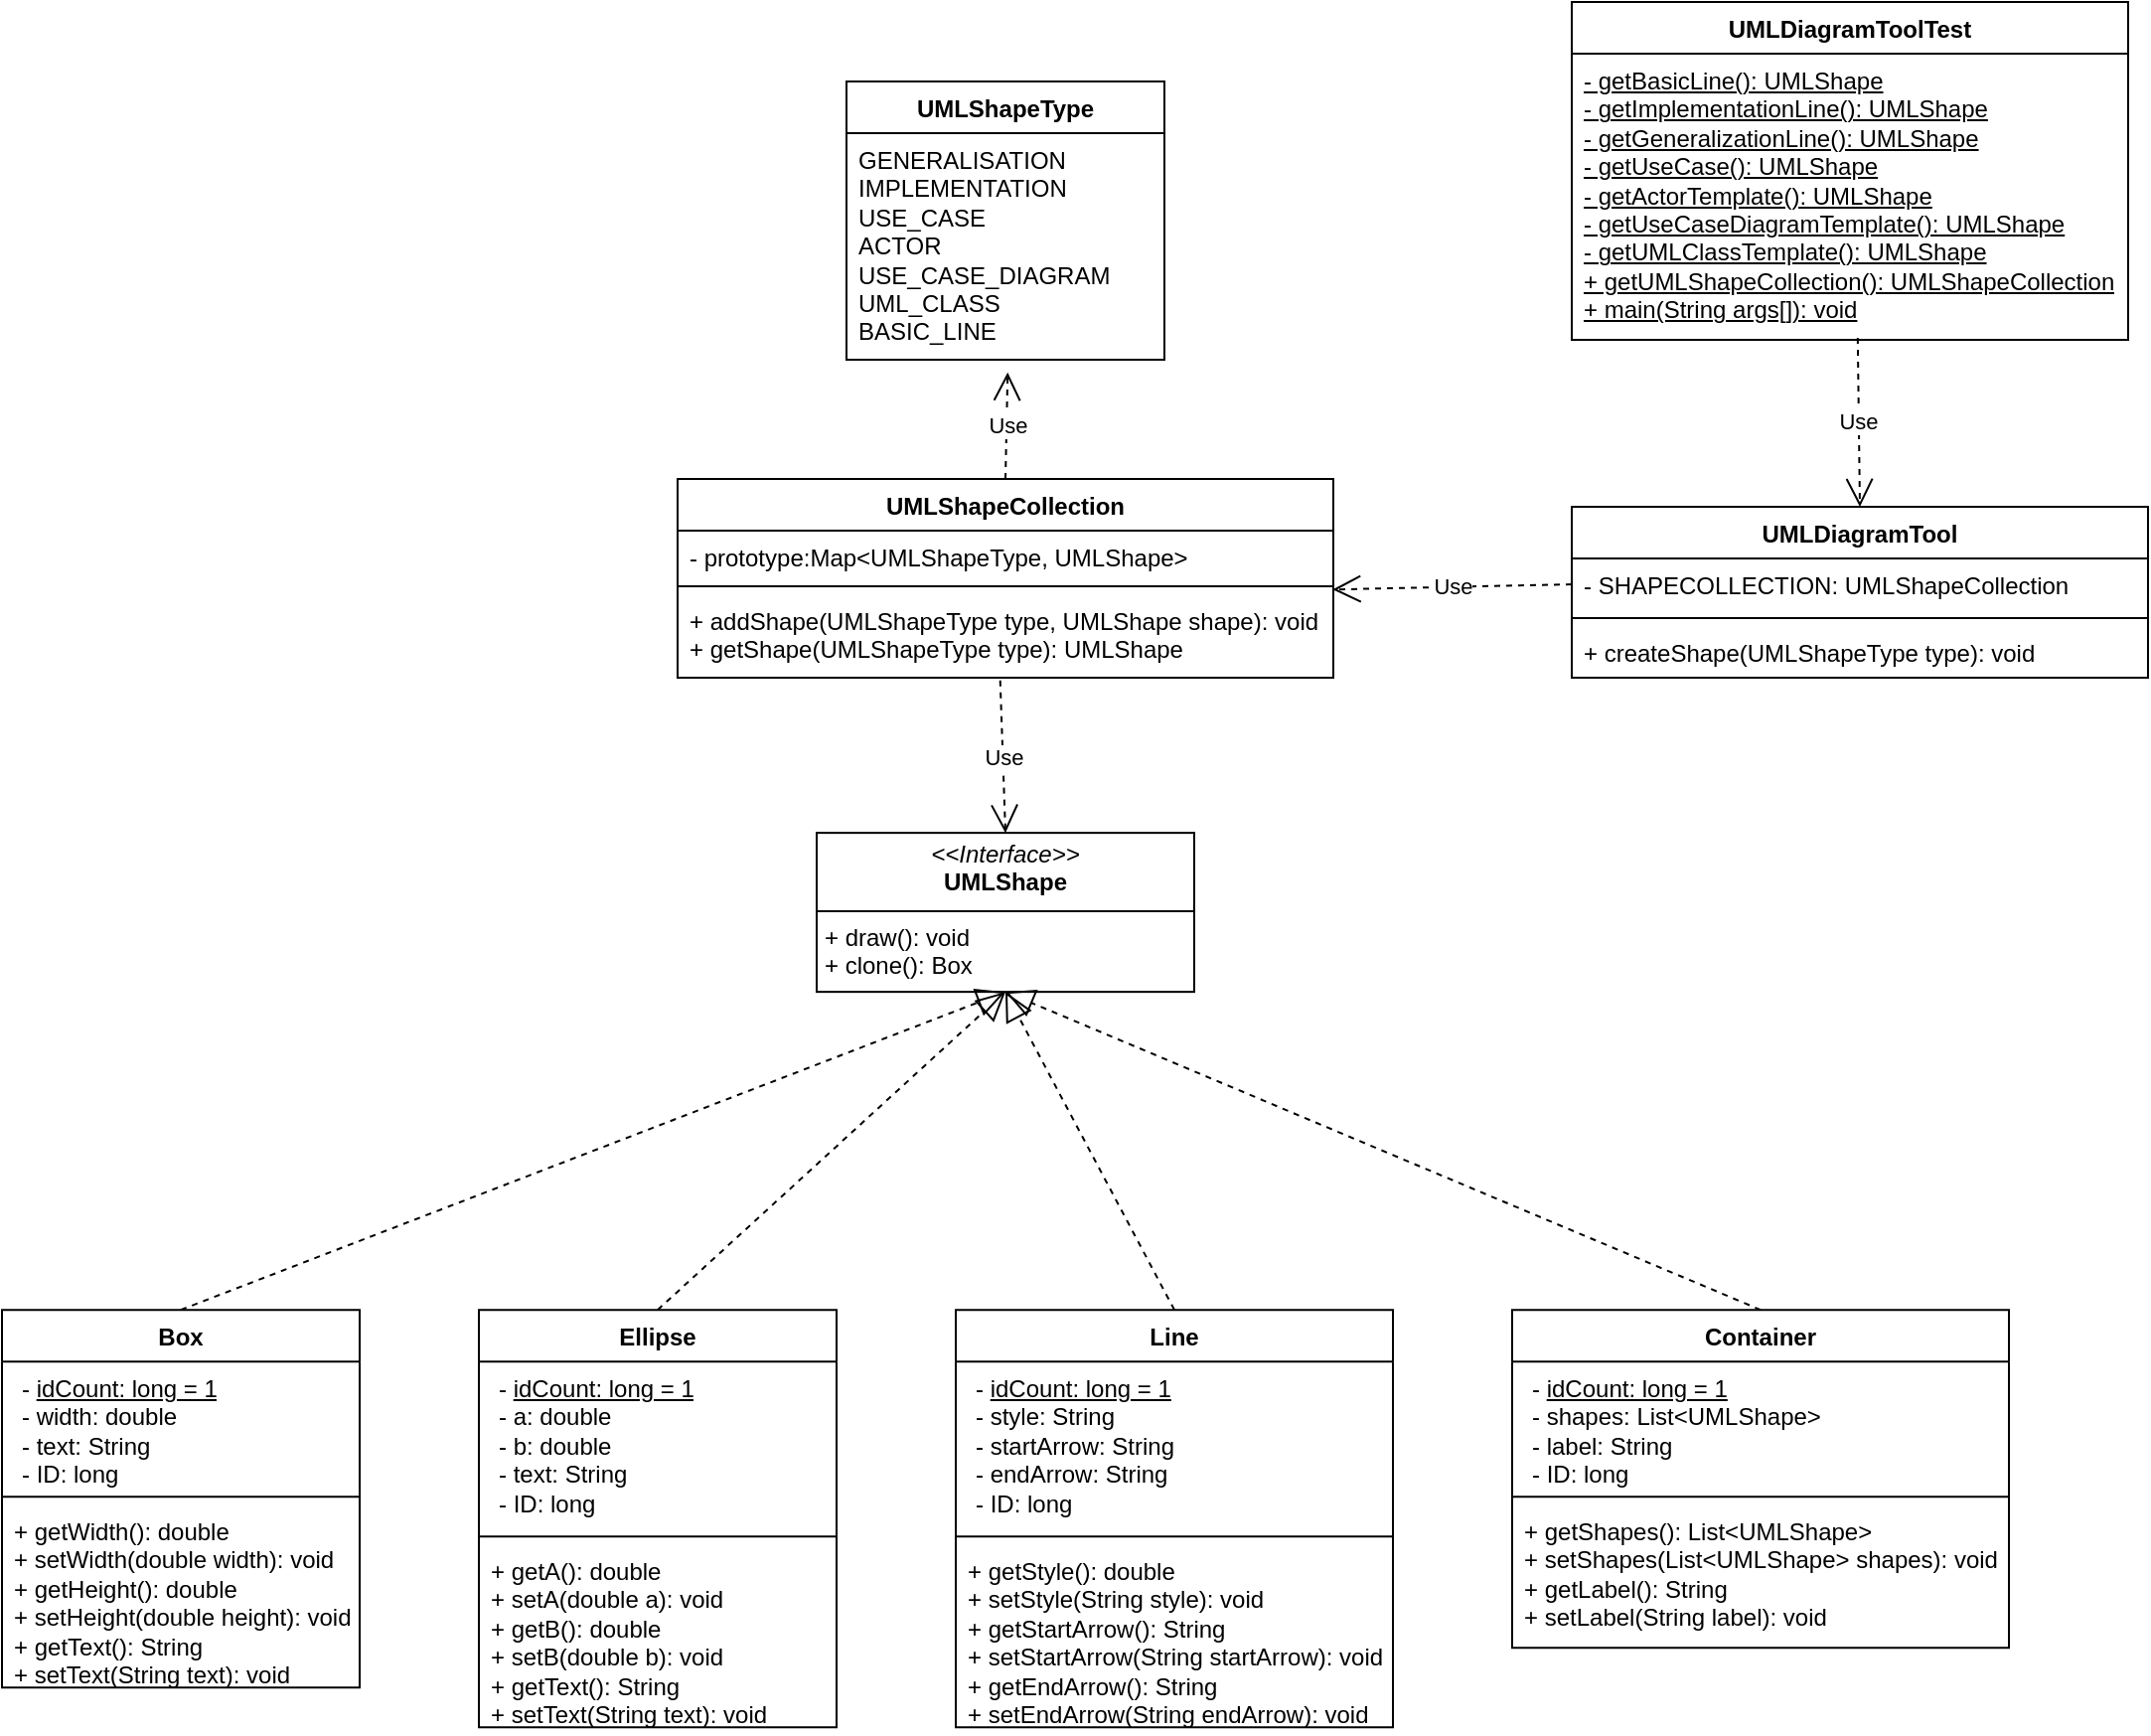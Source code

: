<mxfile version="24.7.7">
  <diagram id="C5RBs43oDa-KdzZeNtuy" name="Page-1">
    <mxGraphModel dx="1344" dy="2853" grid="1" gridSize="10" guides="1" tooltips="1" connect="1" arrows="1" fold="1" page="1" pageScale="1" pageWidth="827" pageHeight="1169" math="0" shadow="0">
      <root>
        <mxCell id="WIyWlLk6GJQsqaUBKTNV-0" />
        <mxCell id="WIyWlLk6GJQsqaUBKTNV-1" parent="WIyWlLk6GJQsqaUBKTNV-0" />
        <mxCell id="bEsa1zotW0INLgwMvFG9-0" value="Box" style="swimlane;fontStyle=1;align=center;verticalAlign=top;childLayout=stackLayout;horizontal=1;startSize=26;horizontalStack=0;resizeParent=1;resizeParentMax=0;resizeLast=0;collapsible=1;marginBottom=0;whiteSpace=wrap;html=1;" vertex="1" parent="WIyWlLk6GJQsqaUBKTNV-1">
          <mxGeometry x="540" y="178.07" width="180" height="190" as="geometry" />
        </mxCell>
        <mxCell id="bEsa1zotW0INLgwMvFG9-1" value="&lt;p style=&quot;margin: 0px 0px 0px 4px;&quot;&gt;-&amp;nbsp;&lt;u&gt;idCount: long = 1&lt;/u&gt;&lt;/p&gt;&lt;p style=&quot;margin: 0px 0px 0px 4px;&quot;&gt;- width: double&lt;/p&gt;&lt;p style=&quot;margin: 0px 0px 0px 4px;&quot;&gt;- text: String&lt;/p&gt;&lt;p style=&quot;margin: 0px 0px 0px 4px;&quot;&gt;- ID: long&lt;/p&gt;" style="text;strokeColor=none;fillColor=none;align=left;verticalAlign=top;spacingLeft=4;spacingRight=4;overflow=hidden;rotatable=0;points=[[0,0.5],[1,0.5]];portConstraint=eastwest;whiteSpace=wrap;html=1;" vertex="1" parent="bEsa1zotW0INLgwMvFG9-0">
          <mxGeometry y="26" width="180" height="64" as="geometry" />
        </mxCell>
        <mxCell id="bEsa1zotW0INLgwMvFG9-2" value="" style="line;strokeWidth=1;fillColor=none;align=left;verticalAlign=middle;spacingTop=-1;spacingLeft=3;spacingRight=3;rotatable=0;labelPosition=right;points=[];portConstraint=eastwest;strokeColor=inherit;" vertex="1" parent="bEsa1zotW0INLgwMvFG9-0">
          <mxGeometry y="90" width="180" height="8" as="geometry" />
        </mxCell>
        <mxCell id="bEsa1zotW0INLgwMvFG9-3" value="&lt;div&gt;+ getWidth(): double&lt;/div&gt;&lt;div&gt;+&lt;span style=&quot;background-color: initial;&quot;&gt;&amp;nbsp;setWidth(double width): void&lt;/span&gt;&lt;/div&gt;&lt;div&gt;+ getHeight(): double&lt;/div&gt;&lt;div&gt;+ setHeight(double height): void&lt;/div&gt;&lt;div&gt;+ getText(): String&lt;/div&gt;&lt;div&gt;+ setText(String text): void&lt;/div&gt;" style="text;strokeColor=none;fillColor=none;align=left;verticalAlign=top;spacingLeft=4;spacingRight=4;overflow=hidden;rotatable=0;points=[[0,0.5],[1,0.5]];portConstraint=eastwest;whiteSpace=wrap;html=1;" vertex="1" parent="bEsa1zotW0INLgwMvFG9-0">
          <mxGeometry y="98" width="180" height="92" as="geometry" />
        </mxCell>
        <mxCell id="bEsa1zotW0INLgwMvFG9-4" value="&lt;p style=&quot;margin:0px;margin-top:4px;text-align:center;&quot;&gt;&lt;i&gt;&amp;lt;&amp;lt;Interface&amp;gt;&amp;gt;&lt;/i&gt;&lt;br&gt;&lt;b&gt;UMLShape&lt;/b&gt;&lt;/p&gt;&lt;hr size=&quot;1&quot; style=&quot;border-style:solid;&quot;&gt;&lt;p style=&quot;margin:0px;margin-left:4px;&quot;&gt;+ draw(): void&lt;/p&gt;&lt;p style=&quot;margin:0px;margin-left:4px;&quot;&gt;+ clone(): Box&lt;/p&gt;" style="verticalAlign=top;align=left;overflow=fill;html=1;whiteSpace=wrap;" vertex="1" parent="WIyWlLk6GJQsqaUBKTNV-1">
          <mxGeometry x="950" y="-61.93" width="190" height="80" as="geometry" />
        </mxCell>
        <mxCell id="bEsa1zotW0INLgwMvFG9-5" value="Ellipse" style="swimlane;fontStyle=1;align=center;verticalAlign=top;childLayout=stackLayout;horizontal=1;startSize=26;horizontalStack=0;resizeParent=1;resizeParentMax=0;resizeLast=0;collapsible=1;marginBottom=0;whiteSpace=wrap;html=1;" vertex="1" parent="WIyWlLk6GJQsqaUBKTNV-1">
          <mxGeometry x="780" y="178.07" width="180" height="210" as="geometry" />
        </mxCell>
        <mxCell id="bEsa1zotW0INLgwMvFG9-6" value="&lt;p style=&quot;margin: 0px 0px 0px 4px;&quot;&gt;-&amp;nbsp;&lt;u&gt;idCount: long = 1&lt;/u&gt;&lt;/p&gt;&lt;p style=&quot;margin: 0px 0px 0px 4px;&quot;&gt;- a: double&lt;/p&gt;&lt;p style=&quot;margin: 0px 0px 0px 4px;&quot;&gt;&lt;span style=&quot;background-color: initial;&quot;&gt;- b: double&lt;/span&gt;&lt;/p&gt;&lt;p style=&quot;margin: 0px 0px 0px 4px;&quot;&gt;&lt;span style=&quot;background-color: initial;&quot;&gt;- text: String&lt;/span&gt;&lt;/p&gt;&lt;p style=&quot;margin: 0px 0px 0px 4px;&quot;&gt;- ID: long&lt;/p&gt;" style="text;strokeColor=none;fillColor=none;align=left;verticalAlign=top;spacingLeft=4;spacingRight=4;overflow=hidden;rotatable=0;points=[[0,0.5],[1,0.5]];portConstraint=eastwest;whiteSpace=wrap;html=1;" vertex="1" parent="bEsa1zotW0INLgwMvFG9-5">
          <mxGeometry y="26" width="180" height="84" as="geometry" />
        </mxCell>
        <mxCell id="bEsa1zotW0INLgwMvFG9-7" value="" style="line;strokeWidth=1;fillColor=none;align=left;verticalAlign=middle;spacingTop=-1;spacingLeft=3;spacingRight=3;rotatable=0;labelPosition=right;points=[];portConstraint=eastwest;strokeColor=inherit;" vertex="1" parent="bEsa1zotW0INLgwMvFG9-5">
          <mxGeometry y="110" width="180" height="8" as="geometry" />
        </mxCell>
        <mxCell id="bEsa1zotW0INLgwMvFG9-8" value="&lt;div&gt;+ getA(): double&lt;/div&gt;&lt;div&gt;+&lt;span style=&quot;background-color: initial;&quot;&gt;&amp;nbsp;setA(double a): void&lt;/span&gt;&lt;/div&gt;&lt;div&gt;+ getB(): double&lt;/div&gt;&lt;div&gt;+ setB(double b): void&lt;/div&gt;&lt;div&gt;+ getText(): String&lt;/div&gt;&lt;div&gt;+ setText(String text): void&lt;/div&gt;" style="text;strokeColor=none;fillColor=none;align=left;verticalAlign=top;spacingLeft=4;spacingRight=4;overflow=hidden;rotatable=0;points=[[0,0.5],[1,0.5]];portConstraint=eastwest;whiteSpace=wrap;html=1;" vertex="1" parent="bEsa1zotW0INLgwMvFG9-5">
          <mxGeometry y="118" width="180" height="92" as="geometry" />
        </mxCell>
        <mxCell id="bEsa1zotW0INLgwMvFG9-9" value="Line" style="swimlane;fontStyle=1;align=center;verticalAlign=top;childLayout=stackLayout;horizontal=1;startSize=26;horizontalStack=0;resizeParent=1;resizeParentMax=0;resizeLast=0;collapsible=1;marginBottom=0;whiteSpace=wrap;html=1;" vertex="1" parent="WIyWlLk6GJQsqaUBKTNV-1">
          <mxGeometry x="1020" y="178.07" width="220" height="210" as="geometry" />
        </mxCell>
        <mxCell id="bEsa1zotW0INLgwMvFG9-10" value="&lt;p style=&quot;margin: 0px 0px 0px 4px;&quot;&gt;-&amp;nbsp;&lt;u&gt;idCount: long = 1&lt;/u&gt;&lt;/p&gt;&lt;p style=&quot;margin: 0px 0px 0px 4px;&quot;&gt;- style: String&lt;/p&gt;&lt;p style=&quot;margin: 0px 0px 0px 4px;&quot;&gt;- startArrow: String&lt;/p&gt;&lt;p style=&quot;margin: 0px 0px 0px 4px;&quot;&gt;- endArrow: String&lt;/p&gt;&lt;p style=&quot;margin: 0px 0px 0px 4px;&quot;&gt;- ID: long&lt;/p&gt;" style="text;strokeColor=none;fillColor=none;align=left;verticalAlign=top;spacingLeft=4;spacingRight=4;overflow=hidden;rotatable=0;points=[[0,0.5],[1,0.5]];portConstraint=eastwest;whiteSpace=wrap;html=1;" vertex="1" parent="bEsa1zotW0INLgwMvFG9-9">
          <mxGeometry y="26" width="220" height="84" as="geometry" />
        </mxCell>
        <mxCell id="bEsa1zotW0INLgwMvFG9-11" value="" style="line;strokeWidth=1;fillColor=none;align=left;verticalAlign=middle;spacingTop=-1;spacingLeft=3;spacingRight=3;rotatable=0;labelPosition=right;points=[];portConstraint=eastwest;strokeColor=inherit;" vertex="1" parent="bEsa1zotW0INLgwMvFG9-9">
          <mxGeometry y="110" width="220" height="8" as="geometry" />
        </mxCell>
        <mxCell id="bEsa1zotW0INLgwMvFG9-12" value="&lt;div&gt;+ getStyle(): double&lt;/div&gt;&lt;div&gt;+&lt;span style=&quot;background-color: initial;&quot;&gt;&amp;nbsp;setStyle(String style): void&lt;/span&gt;&lt;/div&gt;&lt;div&gt;+ getStartArrow(): String&lt;/div&gt;&lt;div&gt;+ setStartArrow(String startArrow): void&lt;/div&gt;&lt;div&gt;+ getEndArrow(): String&lt;/div&gt;&lt;div&gt;+ setEndArrow(String endArrow): void&lt;/div&gt;" style="text;strokeColor=none;fillColor=none;align=left;verticalAlign=top;spacingLeft=4;spacingRight=4;overflow=hidden;rotatable=0;points=[[0,0.5],[1,0.5]];portConstraint=eastwest;whiteSpace=wrap;html=1;" vertex="1" parent="bEsa1zotW0INLgwMvFG9-9">
          <mxGeometry y="118" width="220" height="92" as="geometry" />
        </mxCell>
        <mxCell id="bEsa1zotW0INLgwMvFG9-13" value="Container" style="swimlane;fontStyle=1;align=center;verticalAlign=top;childLayout=stackLayout;horizontal=1;startSize=26;horizontalStack=0;resizeParent=1;resizeParentMax=0;resizeLast=0;collapsible=1;marginBottom=0;whiteSpace=wrap;html=1;" vertex="1" parent="WIyWlLk6GJQsqaUBKTNV-1">
          <mxGeometry x="1300" y="178.07" width="250" height="170" as="geometry" />
        </mxCell>
        <mxCell id="bEsa1zotW0INLgwMvFG9-14" value="&lt;p style=&quot;margin: 0px 0px 0px 4px;&quot;&gt;-&amp;nbsp;&lt;u&gt;idCount: long = 1&lt;/u&gt;&lt;/p&gt;&lt;p style=&quot;margin: 0px 0px 0px 4px;&quot;&gt;- shapes: List&amp;lt;UMLShape&amp;gt;&lt;/p&gt;&lt;p style=&quot;margin: 0px 0px 0px 4px;&quot;&gt;&lt;span style=&quot;background-color: initial;&quot;&gt;- label: String&lt;/span&gt;&lt;/p&gt;&lt;p style=&quot;margin: 0px 0px 0px 4px;&quot;&gt;&lt;span style=&quot;background-color: initial;&quot;&gt;- ID: long&lt;/span&gt;&lt;br&gt;&lt;/p&gt;" style="text;strokeColor=none;fillColor=none;align=left;verticalAlign=top;spacingLeft=4;spacingRight=4;overflow=hidden;rotatable=0;points=[[0,0.5],[1,0.5]];portConstraint=eastwest;whiteSpace=wrap;html=1;" vertex="1" parent="bEsa1zotW0INLgwMvFG9-13">
          <mxGeometry y="26" width="250" height="64" as="geometry" />
        </mxCell>
        <mxCell id="bEsa1zotW0INLgwMvFG9-15" value="" style="line;strokeWidth=1;fillColor=none;align=left;verticalAlign=middle;spacingTop=-1;spacingLeft=3;spacingRight=3;rotatable=0;labelPosition=right;points=[];portConstraint=eastwest;strokeColor=inherit;" vertex="1" parent="bEsa1zotW0INLgwMvFG9-13">
          <mxGeometry y="90" width="250" height="8" as="geometry" />
        </mxCell>
        <mxCell id="bEsa1zotW0INLgwMvFG9-16" value="&lt;div&gt;+ getShapes(): List&amp;lt;UMLShape&amp;gt;&lt;/div&gt;&lt;div&gt;+ setShapes(&lt;span style=&quot;background-color: initial;&quot;&gt;List&amp;lt;UMLShape&amp;gt; shapes): void&lt;/span&gt;&lt;/div&gt;&lt;div&gt;&lt;span style=&quot;background-color: initial;&quot;&gt;+ getLabel(): String&lt;/span&gt;&lt;/div&gt;&lt;div&gt;&lt;span style=&quot;background-color: initial;&quot;&gt;+ setLabel(String label): void&lt;/span&gt;&lt;/div&gt;" style="text;strokeColor=none;fillColor=none;align=left;verticalAlign=top;spacingLeft=4;spacingRight=4;overflow=hidden;rotatable=0;points=[[0,0.5],[1,0.5]];portConstraint=eastwest;whiteSpace=wrap;html=1;" vertex="1" parent="bEsa1zotW0INLgwMvFG9-13">
          <mxGeometry y="98" width="250" height="72" as="geometry" />
        </mxCell>
        <mxCell id="bEsa1zotW0INLgwMvFG9-17" value="" style="endArrow=block;dashed=1;endFill=0;endSize=12;html=1;rounded=0;exitX=0.5;exitY=0;exitDx=0;exitDy=0;entryX=0.5;entryY=1;entryDx=0;entryDy=0;" edge="1" parent="WIyWlLk6GJQsqaUBKTNV-1" source="bEsa1zotW0INLgwMvFG9-0" target="bEsa1zotW0INLgwMvFG9-4">
          <mxGeometry width="160" relative="1" as="geometry">
            <mxPoint x="930" y="228.07" as="sourcePoint" />
            <mxPoint x="1090" y="228.07" as="targetPoint" />
          </mxGeometry>
        </mxCell>
        <mxCell id="bEsa1zotW0INLgwMvFG9-20" value="" style="endArrow=block;dashed=1;endFill=0;endSize=12;html=1;rounded=0;exitX=0.5;exitY=0;exitDx=0;exitDy=0;entryX=0.5;entryY=1;entryDx=0;entryDy=0;" edge="1" parent="WIyWlLk6GJQsqaUBKTNV-1" source="bEsa1zotW0INLgwMvFG9-5" target="bEsa1zotW0INLgwMvFG9-4">
          <mxGeometry width="160" relative="1" as="geometry">
            <mxPoint x="930" y="228.07" as="sourcePoint" />
            <mxPoint x="1090" y="228.07" as="targetPoint" />
          </mxGeometry>
        </mxCell>
        <mxCell id="bEsa1zotW0INLgwMvFG9-21" value="" style="endArrow=block;dashed=1;endFill=0;endSize=12;html=1;rounded=0;exitX=0.5;exitY=0;exitDx=0;exitDy=0;entryX=0.5;entryY=1;entryDx=0;entryDy=0;" edge="1" parent="WIyWlLk6GJQsqaUBKTNV-1" source="bEsa1zotW0INLgwMvFG9-9" target="bEsa1zotW0INLgwMvFG9-4">
          <mxGeometry width="160" relative="1" as="geometry">
            <mxPoint x="930" y="228.07" as="sourcePoint" />
            <mxPoint x="1090" y="228.07" as="targetPoint" />
          </mxGeometry>
        </mxCell>
        <mxCell id="bEsa1zotW0INLgwMvFG9-22" value="" style="endArrow=block;dashed=1;endFill=0;endSize=12;html=1;rounded=0;exitX=0.5;exitY=0;exitDx=0;exitDy=0;entryX=0.5;entryY=1;entryDx=0;entryDy=0;" edge="1" parent="WIyWlLk6GJQsqaUBKTNV-1" source="bEsa1zotW0INLgwMvFG9-13" target="bEsa1zotW0INLgwMvFG9-4">
          <mxGeometry width="160" relative="1" as="geometry">
            <mxPoint x="930" y="228.07" as="sourcePoint" />
            <mxPoint x="1040" y="18.07" as="targetPoint" />
          </mxGeometry>
        </mxCell>
        <mxCell id="bEsa1zotW0INLgwMvFG9-23" value="UMLShapeCollection" style="swimlane;fontStyle=1;align=center;verticalAlign=top;childLayout=stackLayout;horizontal=1;startSize=26;horizontalStack=0;resizeParent=1;resizeParentMax=0;resizeLast=0;collapsible=1;marginBottom=0;whiteSpace=wrap;html=1;" vertex="1" parent="WIyWlLk6GJQsqaUBKTNV-1">
          <mxGeometry x="880" y="-240" width="330" height="100" as="geometry" />
        </mxCell>
        <mxCell id="bEsa1zotW0INLgwMvFG9-24" value="- prototype:Map&amp;lt;UMLShapeType, UMLShape&amp;gt;" style="text;strokeColor=none;fillColor=none;align=left;verticalAlign=top;spacingLeft=4;spacingRight=4;overflow=hidden;rotatable=0;points=[[0,0.5],[1,0.5]];portConstraint=eastwest;whiteSpace=wrap;html=1;" vertex="1" parent="bEsa1zotW0INLgwMvFG9-23">
          <mxGeometry y="26" width="330" height="24" as="geometry" />
        </mxCell>
        <mxCell id="bEsa1zotW0INLgwMvFG9-25" value="" style="line;strokeWidth=1;fillColor=none;align=left;verticalAlign=middle;spacingTop=-1;spacingLeft=3;spacingRight=3;rotatable=0;labelPosition=right;points=[];portConstraint=eastwest;strokeColor=inherit;" vertex="1" parent="bEsa1zotW0INLgwMvFG9-23">
          <mxGeometry y="50" width="330" height="8" as="geometry" />
        </mxCell>
        <mxCell id="bEsa1zotW0INLgwMvFG9-26" value="+ addShape(UMLShapeType type, UMLShape shape): void&lt;div&gt;+ getShape(UMLShapeType type): UMLShape&lt;/div&gt;" style="text;strokeColor=none;fillColor=none;align=left;verticalAlign=top;spacingLeft=4;spacingRight=4;overflow=hidden;rotatable=0;points=[[0,0.5],[1,0.5]];portConstraint=eastwest;whiteSpace=wrap;html=1;" vertex="1" parent="bEsa1zotW0INLgwMvFG9-23">
          <mxGeometry y="58" width="330" height="42" as="geometry" />
        </mxCell>
        <mxCell id="bEsa1zotW0INLgwMvFG9-29" value="Use" style="endArrow=open;endSize=12;dashed=1;html=1;rounded=0;exitX=0.492;exitY=1.032;exitDx=0;exitDy=0;exitPerimeter=0;entryX=0.5;entryY=0;entryDx=0;entryDy=0;" edge="1" parent="WIyWlLk6GJQsqaUBKTNV-1" source="bEsa1zotW0INLgwMvFG9-26" target="bEsa1zotW0INLgwMvFG9-4">
          <mxGeometry width="160" relative="1" as="geometry">
            <mxPoint x="1459.39" y="-79.998" as="sourcePoint" />
            <mxPoint x="1360" y="48.07" as="targetPoint" />
          </mxGeometry>
        </mxCell>
        <mxCell id="bEsa1zotW0INLgwMvFG9-30" value="UMLShapeType" style="swimlane;fontStyle=1;align=center;verticalAlign=top;childLayout=stackLayout;horizontal=1;startSize=26;horizontalStack=0;resizeParent=1;resizeParentMax=0;resizeLast=0;collapsible=1;marginBottom=0;whiteSpace=wrap;html=1;" vertex="1" parent="WIyWlLk6GJQsqaUBKTNV-1">
          <mxGeometry x="965" y="-440" width="160" height="140" as="geometry" />
        </mxCell>
        <mxCell id="bEsa1zotW0INLgwMvFG9-33" value="GENERALISATION&lt;div&gt;IMPLEMENTATION&lt;/div&gt;&lt;div&gt;USE_CASE&lt;/div&gt;&lt;div&gt;ACTOR&lt;/div&gt;&lt;div&gt;USE_CASE_DIAGRAM&lt;/div&gt;&lt;div&gt;UML_CLASS&lt;/div&gt;&lt;div&gt;BASIC_LINE&lt;/div&gt;" style="text;strokeColor=none;fillColor=none;align=left;verticalAlign=top;spacingLeft=4;spacingRight=4;overflow=hidden;rotatable=0;points=[[0,0.5],[1,0.5]];portConstraint=eastwest;whiteSpace=wrap;html=1;" vertex="1" parent="bEsa1zotW0INLgwMvFG9-30">
          <mxGeometry y="26" width="160" height="114" as="geometry" />
        </mxCell>
        <mxCell id="bEsa1zotW0INLgwMvFG9-34" value="Use" style="endArrow=open;endSize=12;dashed=1;html=1;rounded=0;exitX=0.5;exitY=0;exitDx=0;exitDy=0;entryX=0.507;entryY=1.056;entryDx=0;entryDy=0;entryPerimeter=0;" edge="1" parent="WIyWlLk6GJQsqaUBKTNV-1" source="bEsa1zotW0INLgwMvFG9-23" target="bEsa1zotW0INLgwMvFG9-33">
          <mxGeometry width="160" relative="1" as="geometry">
            <mxPoint x="690" y="-150" as="sourcePoint" />
            <mxPoint x="850" y="-150" as="targetPoint" />
          </mxGeometry>
        </mxCell>
        <mxCell id="bEsa1zotW0INLgwMvFG9-35" value="UMLDiagramToolTest" style="swimlane;fontStyle=1;align=center;verticalAlign=top;childLayout=stackLayout;horizontal=1;startSize=26;horizontalStack=0;resizeParent=1;resizeParentMax=0;resizeLast=0;collapsible=1;marginBottom=0;whiteSpace=wrap;html=1;" vertex="1" parent="WIyWlLk6GJQsqaUBKTNV-1">
          <mxGeometry x="1330" y="-480" width="280" height="170" as="geometry" />
        </mxCell>
        <mxCell id="bEsa1zotW0INLgwMvFG9-38" value="&lt;u&gt;- getBasicLine(): UMLShape&lt;/u&gt;&lt;div&gt;&lt;u&gt;- getImplementationLine(): UMLShape&lt;/u&gt;&lt;/div&gt;&lt;div&gt;&lt;u&gt;- getGeneralizationLine(): UMLShape&lt;/u&gt;&lt;/div&gt;&lt;div&gt;&lt;u&gt;- getUseCase(): UMLShape&lt;/u&gt;&lt;/div&gt;&lt;div&gt;&lt;u&gt;- getActorTemplate(): UMLShape&lt;/u&gt;&lt;/div&gt;&lt;div&gt;&lt;u&gt;- getUseCaseDiagramTemplate(): UMLShape&lt;/u&gt;&lt;/div&gt;&lt;div&gt;&lt;u&gt;- getUMLClassTemplate(): UMLShape&lt;/u&gt;&lt;/div&gt;&lt;div&gt;&lt;u&gt;+ getUMLShapeCollection(): UMLShapeCollection&lt;/u&gt;&lt;/div&gt;&lt;div&gt;&lt;u&gt;+ main(String args[]): void&lt;/u&gt;&lt;/div&gt;" style="text;strokeColor=none;fillColor=none;align=left;verticalAlign=top;spacingLeft=4;spacingRight=4;overflow=hidden;rotatable=0;points=[[0,0.5],[1,0.5]];portConstraint=eastwest;whiteSpace=wrap;html=1;" vertex="1" parent="bEsa1zotW0INLgwMvFG9-35">
          <mxGeometry y="26" width="280" height="144" as="geometry" />
        </mxCell>
        <mxCell id="bEsa1zotW0INLgwMvFG9-43" value="UMLDiagramTool" style="swimlane;fontStyle=1;align=center;verticalAlign=top;childLayout=stackLayout;horizontal=1;startSize=26;horizontalStack=0;resizeParent=1;resizeParentMax=0;resizeLast=0;collapsible=1;marginBottom=0;whiteSpace=wrap;html=1;" vertex="1" parent="WIyWlLk6GJQsqaUBKTNV-1">
          <mxGeometry x="1330" y="-226" width="290" height="86" as="geometry" />
        </mxCell>
        <mxCell id="bEsa1zotW0INLgwMvFG9-44" value="- SHAPECOLLECTION: UMLShapeCollection" style="text;strokeColor=none;fillColor=none;align=left;verticalAlign=top;spacingLeft=4;spacingRight=4;overflow=hidden;rotatable=0;points=[[0,0.5],[1,0.5]];portConstraint=eastwest;whiteSpace=wrap;html=1;" vertex="1" parent="bEsa1zotW0INLgwMvFG9-43">
          <mxGeometry y="26" width="290" height="26" as="geometry" />
        </mxCell>
        <mxCell id="bEsa1zotW0INLgwMvFG9-45" value="" style="line;strokeWidth=1;fillColor=none;align=left;verticalAlign=middle;spacingTop=-1;spacingLeft=3;spacingRight=3;rotatable=0;labelPosition=right;points=[];portConstraint=eastwest;strokeColor=inherit;" vertex="1" parent="bEsa1zotW0INLgwMvFG9-43">
          <mxGeometry y="52" width="290" height="8" as="geometry" />
        </mxCell>
        <mxCell id="bEsa1zotW0INLgwMvFG9-46" value="+ createShape(UMLShapeType type): void" style="text;strokeColor=none;fillColor=none;align=left;verticalAlign=top;spacingLeft=4;spacingRight=4;overflow=hidden;rotatable=0;points=[[0,0.5],[1,0.5]];portConstraint=eastwest;whiteSpace=wrap;html=1;" vertex="1" parent="bEsa1zotW0INLgwMvFG9-43">
          <mxGeometry y="60" width="290" height="26" as="geometry" />
        </mxCell>
        <mxCell id="bEsa1zotW0INLgwMvFG9-47" value="Use" style="endArrow=open;endSize=12;dashed=1;html=1;rounded=0;exitX=0;exitY=0.5;exitDx=0;exitDy=0;entryX=0.999;entryY=-0.056;entryDx=0;entryDy=0;entryPerimeter=0;" edge="1" parent="WIyWlLk6GJQsqaUBKTNV-1" source="bEsa1zotW0INLgwMvFG9-44" target="bEsa1zotW0INLgwMvFG9-26">
          <mxGeometry width="160" relative="1" as="geometry">
            <mxPoint x="1320" y="-210" as="sourcePoint" />
            <mxPoint x="1480" y="-210" as="targetPoint" />
          </mxGeometry>
        </mxCell>
        <mxCell id="bEsa1zotW0INLgwMvFG9-49" value="Use" style="endArrow=open;endSize=12;dashed=1;html=1;rounded=0;exitX=0.514;exitY=0.993;exitDx=0;exitDy=0;exitPerimeter=0;entryX=0.5;entryY=0;entryDx=0;entryDy=0;" edge="1" parent="WIyWlLk6GJQsqaUBKTNV-1" source="bEsa1zotW0INLgwMvFG9-38" target="bEsa1zotW0INLgwMvFG9-43">
          <mxGeometry width="160" relative="1" as="geometry">
            <mxPoint x="1240" y="-160" as="sourcePoint" />
            <mxPoint x="1400" y="-160" as="targetPoint" />
          </mxGeometry>
        </mxCell>
      </root>
    </mxGraphModel>
  </diagram>
</mxfile>
